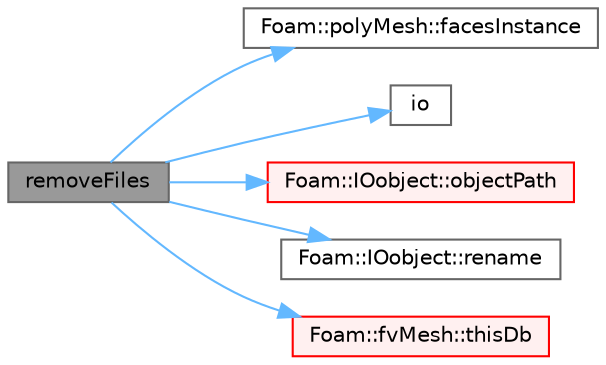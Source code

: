 digraph "removeFiles"
{
 // LATEX_PDF_SIZE
  bgcolor="transparent";
  edge [fontname=Helvetica,fontsize=10,labelfontname=Helvetica,labelfontsize=10];
  node [fontname=Helvetica,fontsize=10,shape=box,height=0.2,width=0.4];
  rankdir="LR";
  Node1 [id="Node000001",label="removeFiles",height=0.2,width=0.4,color="gray40", fillcolor="grey60", style="filled", fontcolor="black",tooltip=" "];
  Node1 -> Node2 [id="edge1_Node000001_Node000002",color="steelblue1",style="solid",tooltip=" "];
  Node2 [id="Node000002",label="Foam::polyMesh::facesInstance",height=0.2,width=0.4,color="grey40", fillcolor="white", style="filled",URL="$classFoam_1_1polyMesh.html#a10996bb0856e3630cd8cfb5a803e00fa",tooltip=" "];
  Node1 -> Node3 [id="edge2_Node000001_Node000003",color="steelblue1",style="solid",tooltip=" "];
  Node3 [id="Node000003",label="io",height=0.2,width=0.4,color="grey40", fillcolor="white", style="filled",URL="$lagrangian_2reactingParcelFoam_2createMeshesPostProcess_8H.html#a5b4575252c9e475bd8784f80e445a82d",tooltip=" "];
  Node1 -> Node4 [id="edge3_Node000001_Node000004",color="steelblue1",style="solid",tooltip=" "];
  Node4 [id="Node000004",label="Foam::IOobject::objectPath",height=0.2,width=0.4,color="red", fillcolor="#FFF0F0", style="filled",URL="$classFoam_1_1IOobject.html#ae57ab8117f6358ebc8591f6a0176076d",tooltip=" "];
  Node1 -> Node7 [id="edge4_Node000001_Node000007",color="steelblue1",style="solid",tooltip=" "];
  Node7 [id="Node000007",label="Foam::IOobject::rename",height=0.2,width=0.4,color="grey40", fillcolor="white", style="filled",URL="$classFoam_1_1IOobject.html#ab7b33b37f8de0f2e2588d49fa52d7ab8",tooltip=" "];
  Node1 -> Node8 [id="edge5_Node000001_Node000008",color="steelblue1",style="solid",tooltip=" "];
  Node8 [id="Node000008",label="Foam::fvMesh::thisDb",height=0.2,width=0.4,color="red", fillcolor="#FFF0F0", style="filled",URL="$classFoam_1_1fvMesh.html#a08c13f2d7a7d781c884d4d7541c92047",tooltip=" "];
}
